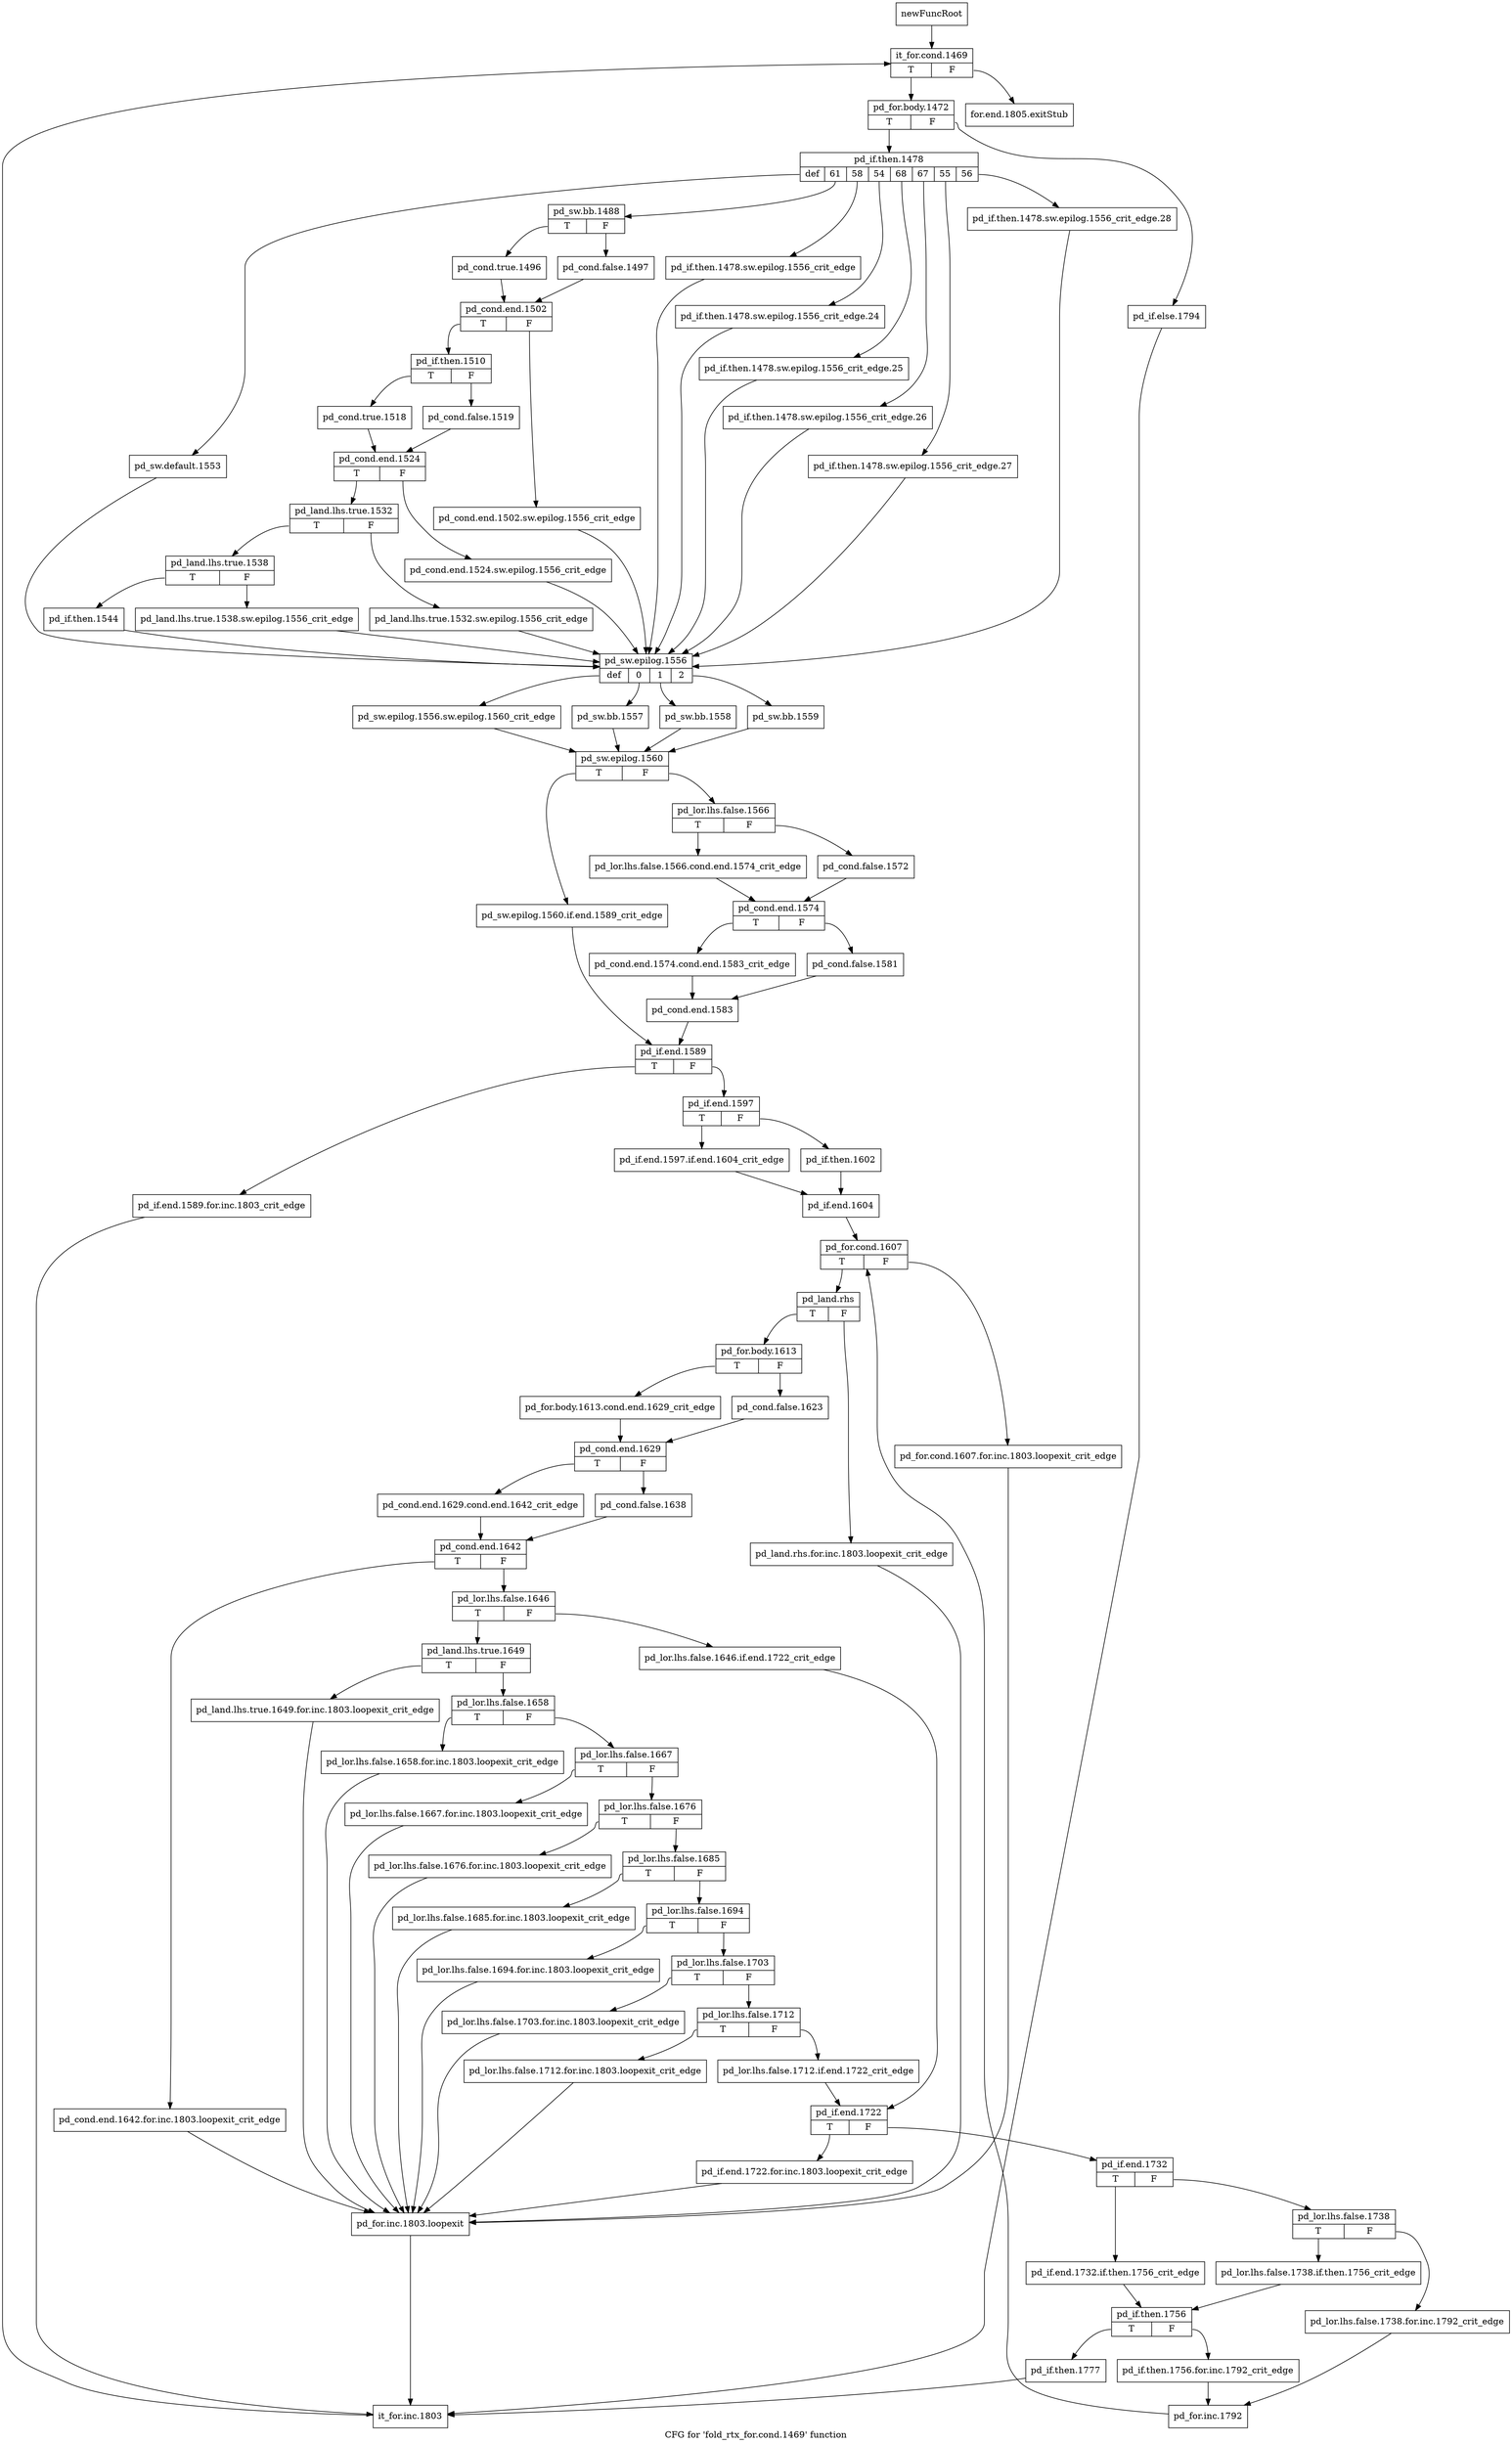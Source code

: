 digraph "CFG for 'fold_rtx_for.cond.1469' function" {
	label="CFG for 'fold_rtx_for.cond.1469' function";

	Node0xa9545a0 [shape=record,label="{newFuncRoot}"];
	Node0xa9545a0 -> Node0xa954640;
	Node0xa9545f0 [shape=record,label="{for.end.1805.exitStub}"];
	Node0xa954640 [shape=record,label="{it_for.cond.1469|{<s0>T|<s1>F}}"];
	Node0xa954640:s0 -> Node0xa954690;
	Node0xa954640:s1 -> Node0xa9545f0;
	Node0xa954690 [shape=record,label="{pd_for.body.1472|{<s0>T|<s1>F}}"];
	Node0xa954690:s0 -> Node0xa954730;
	Node0xa954690:s1 -> Node0xa9546e0;
	Node0xa9546e0 [shape=record,label="{pd_if.else.1794}"];
	Node0xa9546e0 -> Node0xa956210;
	Node0xa954730 [shape=record,label="{pd_if.then.1478|{<s0>def|<s1>61|<s2>58|<s3>54|<s4>68|<s5>67|<s6>55|<s7>56}}"];
	Node0xa954730:s0 -> Node0xa954e10;
	Node0xa954730:s1 -> Node0xa954960;
	Node0xa954730:s2 -> Node0xa954910;
	Node0xa954730:s3 -> Node0xa9548c0;
	Node0xa954730:s4 -> Node0xa954870;
	Node0xa954730:s5 -> Node0xa954820;
	Node0xa954730:s6 -> Node0xa9547d0;
	Node0xa954730:s7 -> Node0xa954780;
	Node0xa954780 [shape=record,label="{pd_if.then.1478.sw.epilog.1556_crit_edge.28}"];
	Node0xa954780 -> Node0xa954e60;
	Node0xa9547d0 [shape=record,label="{pd_if.then.1478.sw.epilog.1556_crit_edge.27}"];
	Node0xa9547d0 -> Node0xa954e60;
	Node0xa954820 [shape=record,label="{pd_if.then.1478.sw.epilog.1556_crit_edge.26}"];
	Node0xa954820 -> Node0xa954e60;
	Node0xa954870 [shape=record,label="{pd_if.then.1478.sw.epilog.1556_crit_edge.25}"];
	Node0xa954870 -> Node0xa954e60;
	Node0xa9548c0 [shape=record,label="{pd_if.then.1478.sw.epilog.1556_crit_edge.24}"];
	Node0xa9548c0 -> Node0xa954e60;
	Node0xa954910 [shape=record,label="{pd_if.then.1478.sw.epilog.1556_crit_edge}"];
	Node0xa954910 -> Node0xa954e60;
	Node0xa954960 [shape=record,label="{pd_sw.bb.1488|{<s0>T|<s1>F}}"];
	Node0xa954960:s0 -> Node0xa954a00;
	Node0xa954960:s1 -> Node0xa9549b0;
	Node0xa9549b0 [shape=record,label="{pd_cond.false.1497}"];
	Node0xa9549b0 -> Node0xa954a50;
	Node0xa954a00 [shape=record,label="{pd_cond.true.1496}"];
	Node0xa954a00 -> Node0xa954a50;
	Node0xa954a50 [shape=record,label="{pd_cond.end.1502|{<s0>T|<s1>F}}"];
	Node0xa954a50:s0 -> Node0xa954af0;
	Node0xa954a50:s1 -> Node0xa954aa0;
	Node0xa954aa0 [shape=record,label="{pd_cond.end.1502.sw.epilog.1556_crit_edge}"];
	Node0xa954aa0 -> Node0xa954e60;
	Node0xa954af0 [shape=record,label="{pd_if.then.1510|{<s0>T|<s1>F}}"];
	Node0xa954af0:s0 -> Node0xa954b90;
	Node0xa954af0:s1 -> Node0xa954b40;
	Node0xa954b40 [shape=record,label="{pd_cond.false.1519}"];
	Node0xa954b40 -> Node0xa954be0;
	Node0xa954b90 [shape=record,label="{pd_cond.true.1518}"];
	Node0xa954b90 -> Node0xa954be0;
	Node0xa954be0 [shape=record,label="{pd_cond.end.1524|{<s0>T|<s1>F}}"];
	Node0xa954be0:s0 -> Node0xa954c80;
	Node0xa954be0:s1 -> Node0xa954c30;
	Node0xa954c30 [shape=record,label="{pd_cond.end.1524.sw.epilog.1556_crit_edge}"];
	Node0xa954c30 -> Node0xa954e60;
	Node0xa954c80 [shape=record,label="{pd_land.lhs.true.1532|{<s0>T|<s1>F}}"];
	Node0xa954c80:s0 -> Node0xa954d20;
	Node0xa954c80:s1 -> Node0xa954cd0;
	Node0xa954cd0 [shape=record,label="{pd_land.lhs.true.1532.sw.epilog.1556_crit_edge}"];
	Node0xa954cd0 -> Node0xa954e60;
	Node0xa954d20 [shape=record,label="{pd_land.lhs.true.1538|{<s0>T|<s1>F}}"];
	Node0xa954d20:s0 -> Node0xa954dc0;
	Node0xa954d20:s1 -> Node0xa954d70;
	Node0xa954d70 [shape=record,label="{pd_land.lhs.true.1538.sw.epilog.1556_crit_edge}"];
	Node0xa954d70 -> Node0xa954e60;
	Node0xa954dc0 [shape=record,label="{pd_if.then.1544}"];
	Node0xa954dc0 -> Node0xa954e60;
	Node0xa954e10 [shape=record,label="{pd_sw.default.1553}"];
	Node0xa954e10 -> Node0xa954e60;
	Node0xa954e60 [shape=record,label="{pd_sw.epilog.1556|{<s0>def|<s1>0|<s2>1|<s3>2}}"];
	Node0xa954e60:s0 -> Node0xa954fa0;
	Node0xa954e60:s1 -> Node0xa954f50;
	Node0xa954e60:s2 -> Node0xa954f00;
	Node0xa954e60:s3 -> Node0xa954eb0;
	Node0xa954eb0 [shape=record,label="{pd_sw.bb.1559}"];
	Node0xa954eb0 -> Node0xa954ff0;
	Node0xa954f00 [shape=record,label="{pd_sw.bb.1558}"];
	Node0xa954f00 -> Node0xa954ff0;
	Node0xa954f50 [shape=record,label="{pd_sw.bb.1557}"];
	Node0xa954f50 -> Node0xa954ff0;
	Node0xa954fa0 [shape=record,label="{pd_sw.epilog.1556.sw.epilog.1560_crit_edge}"];
	Node0xa954fa0 -> Node0xa954ff0;
	Node0xa954ff0 [shape=record,label="{pd_sw.epilog.1560|{<s0>T|<s1>F}}"];
	Node0xa954ff0:s0 -> Node0xa955270;
	Node0xa954ff0:s1 -> Node0xa955040;
	Node0xa955040 [shape=record,label="{pd_lor.lhs.false.1566|{<s0>T|<s1>F}}"];
	Node0xa955040:s0 -> Node0xa9550e0;
	Node0xa955040:s1 -> Node0xa955090;
	Node0xa955090 [shape=record,label="{pd_cond.false.1572}"];
	Node0xa955090 -> Node0xa955130;
	Node0xa9550e0 [shape=record,label="{pd_lor.lhs.false.1566.cond.end.1574_crit_edge}"];
	Node0xa9550e0 -> Node0xa955130;
	Node0xa955130 [shape=record,label="{pd_cond.end.1574|{<s0>T|<s1>F}}"];
	Node0xa955130:s0 -> Node0xa9551d0;
	Node0xa955130:s1 -> Node0xa955180;
	Node0xa955180 [shape=record,label="{pd_cond.false.1581}"];
	Node0xa955180 -> Node0xa955220;
	Node0xa9551d0 [shape=record,label="{pd_cond.end.1574.cond.end.1583_crit_edge}"];
	Node0xa9551d0 -> Node0xa955220;
	Node0xa955220 [shape=record,label="{pd_cond.end.1583}"];
	Node0xa955220 -> Node0xa9552c0;
	Node0xa955270 [shape=record,label="{pd_sw.epilog.1560.if.end.1589_crit_edge}"];
	Node0xa955270 -> Node0xa9552c0;
	Node0xa9552c0 [shape=record,label="{pd_if.end.1589|{<s0>T|<s1>F}}"];
	Node0xa9552c0:s0 -> Node0xa9561c0;
	Node0xa9552c0:s1 -> Node0xa955310;
	Node0xa955310 [shape=record,label="{pd_if.end.1597|{<s0>T|<s1>F}}"];
	Node0xa955310:s0 -> Node0xa9553b0;
	Node0xa955310:s1 -> Node0xa955360;
	Node0xa955360 [shape=record,label="{pd_if.then.1602}"];
	Node0xa955360 -> Node0xa955400;
	Node0xa9553b0 [shape=record,label="{pd_if.end.1597.if.end.1604_crit_edge}"];
	Node0xa9553b0 -> Node0xa955400;
	Node0xa955400 [shape=record,label="{pd_if.end.1604}"];
	Node0xa955400 -> Node0xa955450;
	Node0xa955450 [shape=record,label="{pd_for.cond.1607|{<s0>T|<s1>F}}"];
	Node0xa955450:s0 -> Node0xa9554f0;
	Node0xa955450:s1 -> Node0xa9554a0;
	Node0xa9554a0 [shape=record,label="{pd_for.cond.1607.for.inc.1803.loopexit_crit_edge}"];
	Node0xa9554a0 -> Node0xa956170;
	Node0xa9554f0 [shape=record,label="{pd_land.rhs|{<s0>T|<s1>F}}"];
	Node0xa9554f0:s0 -> Node0xa955590;
	Node0xa9554f0:s1 -> Node0xa955540;
	Node0xa955540 [shape=record,label="{pd_land.rhs.for.inc.1803.loopexit_crit_edge}"];
	Node0xa955540 -> Node0xa956170;
	Node0xa955590 [shape=record,label="{pd_for.body.1613|{<s0>T|<s1>F}}"];
	Node0xa955590:s0 -> Node0xa955630;
	Node0xa955590:s1 -> Node0xa9555e0;
	Node0xa9555e0 [shape=record,label="{pd_cond.false.1623}"];
	Node0xa9555e0 -> Node0xa955680;
	Node0xa955630 [shape=record,label="{pd_for.body.1613.cond.end.1629_crit_edge}"];
	Node0xa955630 -> Node0xa955680;
	Node0xa955680 [shape=record,label="{pd_cond.end.1629|{<s0>T|<s1>F}}"];
	Node0xa955680:s0 -> Node0xa955720;
	Node0xa955680:s1 -> Node0xa9556d0;
	Node0xa9556d0 [shape=record,label="{pd_cond.false.1638}"];
	Node0xa9556d0 -> Node0xa955770;
	Node0xa955720 [shape=record,label="{pd_cond.end.1629.cond.end.1642_crit_edge}"];
	Node0xa955720 -> Node0xa955770;
	Node0xa955770 [shape=record,label="{pd_cond.end.1642|{<s0>T|<s1>F}}"];
	Node0xa955770:s0 -> Node0xa956120;
	Node0xa955770:s1 -> Node0xa9557c0;
	Node0xa9557c0 [shape=record,label="{pd_lor.lhs.false.1646|{<s0>T|<s1>F}}"];
	Node0xa9557c0:s0 -> Node0xa955860;
	Node0xa9557c0:s1 -> Node0xa955810;
	Node0xa955810 [shape=record,label="{pd_lor.lhs.false.1646.if.end.1722_crit_edge}"];
	Node0xa955810 -> Node0xa955b30;
	Node0xa955860 [shape=record,label="{pd_land.lhs.true.1649|{<s0>T|<s1>F}}"];
	Node0xa955860:s0 -> Node0xa9560d0;
	Node0xa955860:s1 -> Node0xa9558b0;
	Node0xa9558b0 [shape=record,label="{pd_lor.lhs.false.1658|{<s0>T|<s1>F}}"];
	Node0xa9558b0:s0 -> Node0xa956080;
	Node0xa9558b0:s1 -> Node0xa955900;
	Node0xa955900 [shape=record,label="{pd_lor.lhs.false.1667|{<s0>T|<s1>F}}"];
	Node0xa955900:s0 -> Node0xa956030;
	Node0xa955900:s1 -> Node0xa955950;
	Node0xa955950 [shape=record,label="{pd_lor.lhs.false.1676|{<s0>T|<s1>F}}"];
	Node0xa955950:s0 -> Node0xa955fe0;
	Node0xa955950:s1 -> Node0xa9559a0;
	Node0xa9559a0 [shape=record,label="{pd_lor.lhs.false.1685|{<s0>T|<s1>F}}"];
	Node0xa9559a0:s0 -> Node0xa955f90;
	Node0xa9559a0:s1 -> Node0xa9559f0;
	Node0xa9559f0 [shape=record,label="{pd_lor.lhs.false.1694|{<s0>T|<s1>F}}"];
	Node0xa9559f0:s0 -> Node0xa955f40;
	Node0xa9559f0:s1 -> Node0xa955a40;
	Node0xa955a40 [shape=record,label="{pd_lor.lhs.false.1703|{<s0>T|<s1>F}}"];
	Node0xa955a40:s0 -> Node0xa955ef0;
	Node0xa955a40:s1 -> Node0xa955a90;
	Node0xa955a90 [shape=record,label="{pd_lor.lhs.false.1712|{<s0>T|<s1>F}}"];
	Node0xa955a90:s0 -> Node0xa955ea0;
	Node0xa955a90:s1 -> Node0xa955ae0;
	Node0xa955ae0 [shape=record,label="{pd_lor.lhs.false.1712.if.end.1722_crit_edge}"];
	Node0xa955ae0 -> Node0xa955b30;
	Node0xa955b30 [shape=record,label="{pd_if.end.1722|{<s0>T|<s1>F}}"];
	Node0xa955b30:s0 -> Node0xa955e50;
	Node0xa955b30:s1 -> Node0xa955b80;
	Node0xa955b80 [shape=record,label="{pd_if.end.1732|{<s0>T|<s1>F}}"];
	Node0xa955b80:s0 -> Node0xa955cc0;
	Node0xa955b80:s1 -> Node0xa955bd0;
	Node0xa955bd0 [shape=record,label="{pd_lor.lhs.false.1738|{<s0>T|<s1>F}}"];
	Node0xa955bd0:s0 -> Node0xa955c70;
	Node0xa955bd0:s1 -> Node0xa955c20;
	Node0xa955c20 [shape=record,label="{pd_lor.lhs.false.1738.for.inc.1792_crit_edge}"];
	Node0xa955c20 -> Node0xa955db0;
	Node0xa955c70 [shape=record,label="{pd_lor.lhs.false.1738.if.then.1756_crit_edge}"];
	Node0xa955c70 -> Node0xa955d10;
	Node0xa955cc0 [shape=record,label="{pd_if.end.1732.if.then.1756_crit_edge}"];
	Node0xa955cc0 -> Node0xa955d10;
	Node0xa955d10 [shape=record,label="{pd_if.then.1756|{<s0>T|<s1>F}}"];
	Node0xa955d10:s0 -> Node0xa955e00;
	Node0xa955d10:s1 -> Node0xa955d60;
	Node0xa955d60 [shape=record,label="{pd_if.then.1756.for.inc.1792_crit_edge}"];
	Node0xa955d60 -> Node0xa955db0;
	Node0xa955db0 [shape=record,label="{pd_for.inc.1792}"];
	Node0xa955db0 -> Node0xa955450;
	Node0xa955e00 [shape=record,label="{pd_if.then.1777}"];
	Node0xa955e00 -> Node0xa956210;
	Node0xa955e50 [shape=record,label="{pd_if.end.1722.for.inc.1803.loopexit_crit_edge}"];
	Node0xa955e50 -> Node0xa956170;
	Node0xa955ea0 [shape=record,label="{pd_lor.lhs.false.1712.for.inc.1803.loopexit_crit_edge}"];
	Node0xa955ea0 -> Node0xa956170;
	Node0xa955ef0 [shape=record,label="{pd_lor.lhs.false.1703.for.inc.1803.loopexit_crit_edge}"];
	Node0xa955ef0 -> Node0xa956170;
	Node0xa955f40 [shape=record,label="{pd_lor.lhs.false.1694.for.inc.1803.loopexit_crit_edge}"];
	Node0xa955f40 -> Node0xa956170;
	Node0xa955f90 [shape=record,label="{pd_lor.lhs.false.1685.for.inc.1803.loopexit_crit_edge}"];
	Node0xa955f90 -> Node0xa956170;
	Node0xa955fe0 [shape=record,label="{pd_lor.lhs.false.1676.for.inc.1803.loopexit_crit_edge}"];
	Node0xa955fe0 -> Node0xa956170;
	Node0xa956030 [shape=record,label="{pd_lor.lhs.false.1667.for.inc.1803.loopexit_crit_edge}"];
	Node0xa956030 -> Node0xa956170;
	Node0xa956080 [shape=record,label="{pd_lor.lhs.false.1658.for.inc.1803.loopexit_crit_edge}"];
	Node0xa956080 -> Node0xa956170;
	Node0xa9560d0 [shape=record,label="{pd_land.lhs.true.1649.for.inc.1803.loopexit_crit_edge}"];
	Node0xa9560d0 -> Node0xa956170;
	Node0xa956120 [shape=record,label="{pd_cond.end.1642.for.inc.1803.loopexit_crit_edge}"];
	Node0xa956120 -> Node0xa956170;
	Node0xa956170 [shape=record,label="{pd_for.inc.1803.loopexit}"];
	Node0xa956170 -> Node0xa956210;
	Node0xa9561c0 [shape=record,label="{pd_if.end.1589.for.inc.1803_crit_edge}"];
	Node0xa9561c0 -> Node0xa956210;
	Node0xa956210 [shape=record,label="{it_for.inc.1803}"];
	Node0xa956210 -> Node0xa954640;
}
